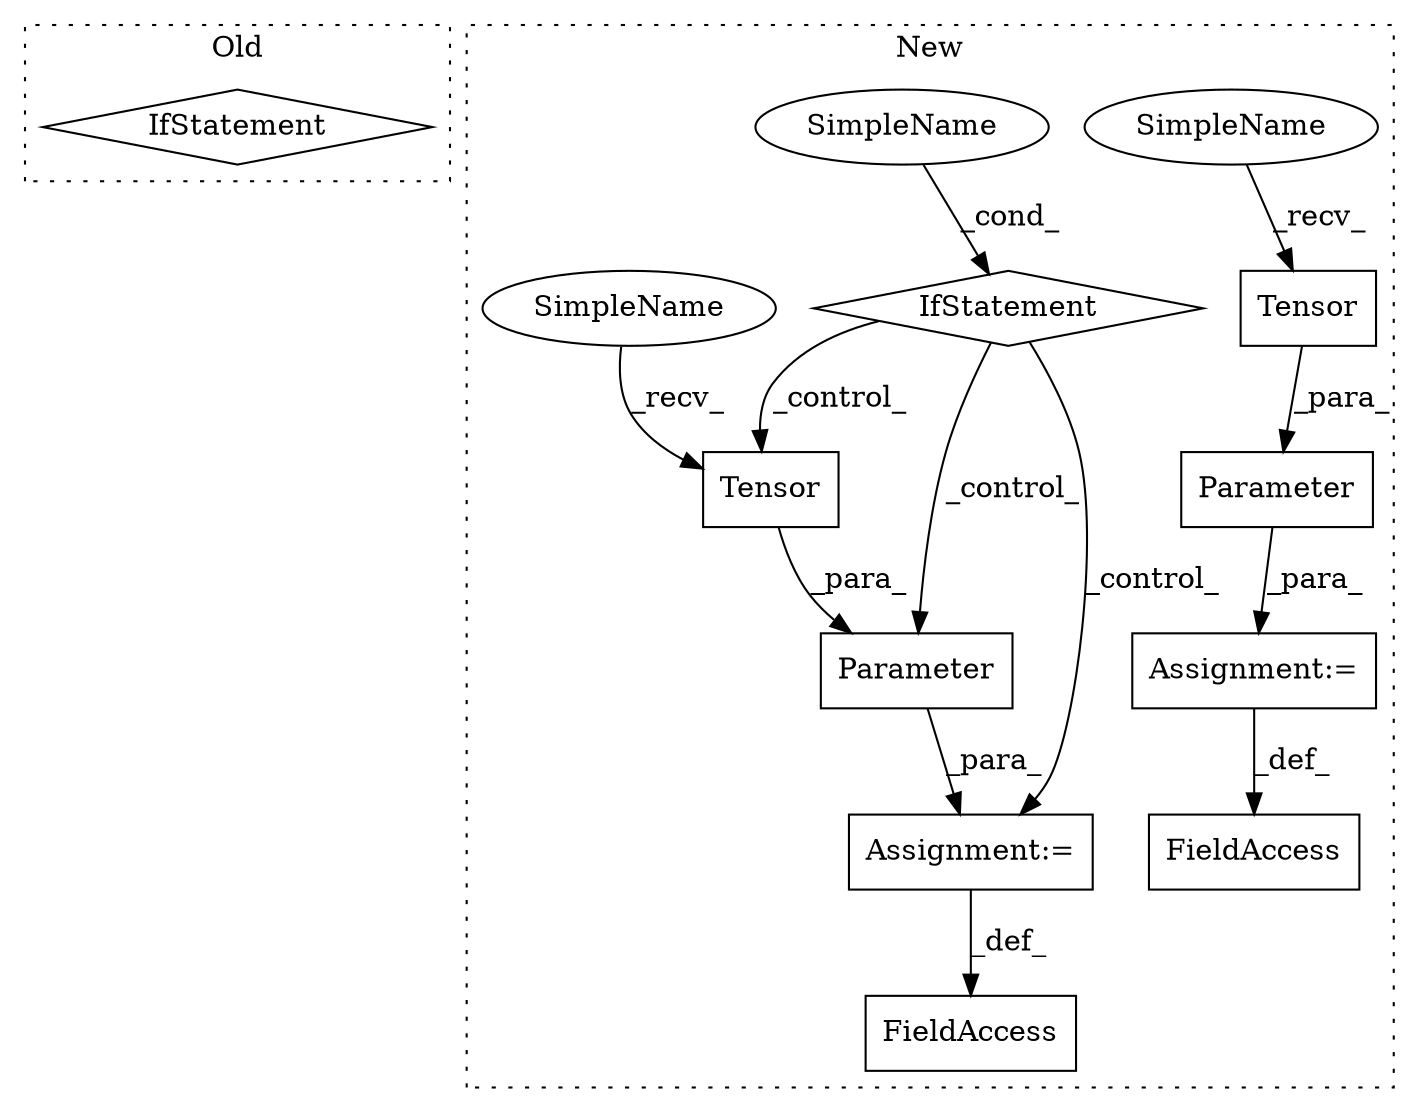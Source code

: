 digraph G {
subgraph cluster0 {
1 [label="IfStatement" a="25" s="282,295" l="4,2" shape="diamond"];
label = "Old";
style="dotted";
}
subgraph cluster1 {
2 [label="Parameter" a="32" s="29484,29517" l="10,1" shape="box"];
3 [label="Assignment:=" a="7" s="29480" l="1" shape="box"];
4 [label="FieldAccess" a="22" s="29471" l="9" shape="box"];
5 [label="Tensor" a="32" s="29500,29516" l="7,1" shape="box"];
6 [label="Tensor" a="32" s="29418,29445" l="7,1" shape="box"];
7 [label="FieldAccess" a="22" s="29392" l="6" shape="box"];
8 [label="Parameter" a="32" s="29402,29446" l="10,1" shape="box"];
9 [label="Assignment:=" a="7" s="29398" l="1" shape="box"];
10 [label="IfStatement" a="25" s="29453,29461" l="4,2" shape="diamond"];
11 [label="SimpleName" a="42" s="29494" l="5" shape="ellipse"];
12 [label="SimpleName" a="42" s="29412" l="5" shape="ellipse"];
13 [label="SimpleName" a="42" s="29457" l="4" shape="ellipse"];
label = "New";
style="dotted";
}
2 -> 3 [label="_para_"];
3 -> 4 [label="_def_"];
5 -> 2 [label="_para_"];
6 -> 8 [label="_para_"];
8 -> 9 [label="_para_"];
9 -> 7 [label="_def_"];
10 -> 5 [label="_control_"];
10 -> 2 [label="_control_"];
10 -> 3 [label="_control_"];
11 -> 5 [label="_recv_"];
12 -> 6 [label="_recv_"];
13 -> 10 [label="_cond_"];
}
